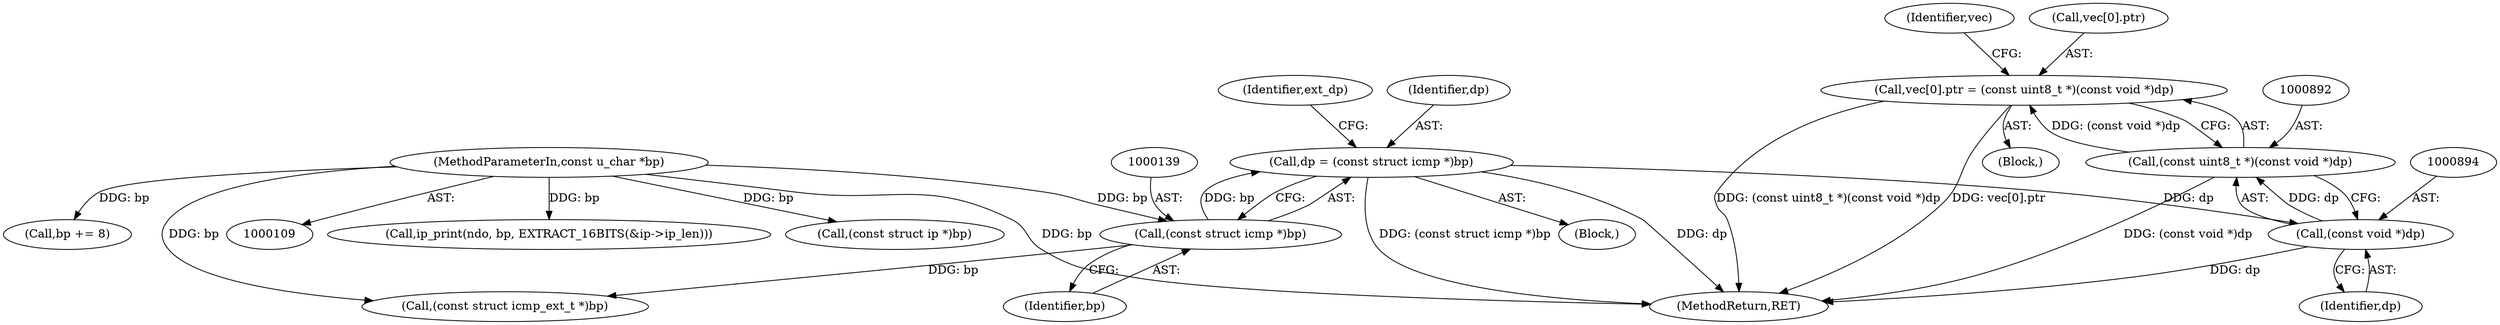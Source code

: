 digraph "0_tcpdump_2b62d1dda41590db29368ec7ba5f4faf3464765a@array" {
"1000885" [label="(Call,vec[0].ptr = (const uint8_t *)(const void *)dp)"];
"1000891" [label="(Call,(const uint8_t *)(const void *)dp)"];
"1000893" [label="(Call,(const void *)dp)"];
"1000136" [label="(Call,dp = (const struct icmp *)bp)"];
"1000138" [label="(Call,(const struct icmp *)bp)"];
"1000111" [label="(MethodParameterIn,const u_char *bp)"];
"1000137" [label="(Identifier,dp)"];
"1001245" [label="(MethodReturn,RET)"];
"1000959" [label="(Call,ip_print(ndo, bp, EXTRACT_16BITS(&ip->ip_len)))"];
"1000891" [label="(Call,(const uint8_t *)(const void *)dp)"];
"1000899" [label="(Identifier,vec)"];
"1000884" [label="(Block,)"];
"1000143" [label="(Call,(const struct icmp_ext_t *)bp)"];
"1000115" [label="(Block,)"];
"1000136" [label="(Call,dp = (const struct icmp *)bp)"];
"1000951" [label="(Call,(const struct ip *)bp)"];
"1000893" [label="(Call,(const void *)dp)"];
"1000942" [label="(Call,bp += 8)"];
"1000895" [label="(Identifier,dp)"];
"1000138" [label="(Call,(const struct icmp *)bp)"];
"1000111" [label="(MethodParameterIn,const u_char *bp)"];
"1000140" [label="(Identifier,bp)"];
"1000142" [label="(Identifier,ext_dp)"];
"1000886" [label="(Call,vec[0].ptr)"];
"1000885" [label="(Call,vec[0].ptr = (const uint8_t *)(const void *)dp)"];
"1000885" -> "1000884"  [label="AST: "];
"1000885" -> "1000891"  [label="CFG: "];
"1000886" -> "1000885"  [label="AST: "];
"1000891" -> "1000885"  [label="AST: "];
"1000899" -> "1000885"  [label="CFG: "];
"1000885" -> "1001245"  [label="DDG: (const uint8_t *)(const void *)dp"];
"1000885" -> "1001245"  [label="DDG: vec[0].ptr"];
"1000891" -> "1000885"  [label="DDG: (const void *)dp"];
"1000891" -> "1000893"  [label="CFG: "];
"1000892" -> "1000891"  [label="AST: "];
"1000893" -> "1000891"  [label="AST: "];
"1000891" -> "1001245"  [label="DDG: (const void *)dp"];
"1000893" -> "1000891"  [label="DDG: dp"];
"1000893" -> "1000895"  [label="CFG: "];
"1000894" -> "1000893"  [label="AST: "];
"1000895" -> "1000893"  [label="AST: "];
"1000893" -> "1001245"  [label="DDG: dp"];
"1000136" -> "1000893"  [label="DDG: dp"];
"1000136" -> "1000115"  [label="AST: "];
"1000136" -> "1000138"  [label="CFG: "];
"1000137" -> "1000136"  [label="AST: "];
"1000138" -> "1000136"  [label="AST: "];
"1000142" -> "1000136"  [label="CFG: "];
"1000136" -> "1001245"  [label="DDG: (const struct icmp *)bp"];
"1000136" -> "1001245"  [label="DDG: dp"];
"1000138" -> "1000136"  [label="DDG: bp"];
"1000138" -> "1000140"  [label="CFG: "];
"1000139" -> "1000138"  [label="AST: "];
"1000140" -> "1000138"  [label="AST: "];
"1000111" -> "1000138"  [label="DDG: bp"];
"1000138" -> "1000143"  [label="DDG: bp"];
"1000111" -> "1000109"  [label="AST: "];
"1000111" -> "1001245"  [label="DDG: bp"];
"1000111" -> "1000143"  [label="DDG: bp"];
"1000111" -> "1000942"  [label="DDG: bp"];
"1000111" -> "1000951"  [label="DDG: bp"];
"1000111" -> "1000959"  [label="DDG: bp"];
}
